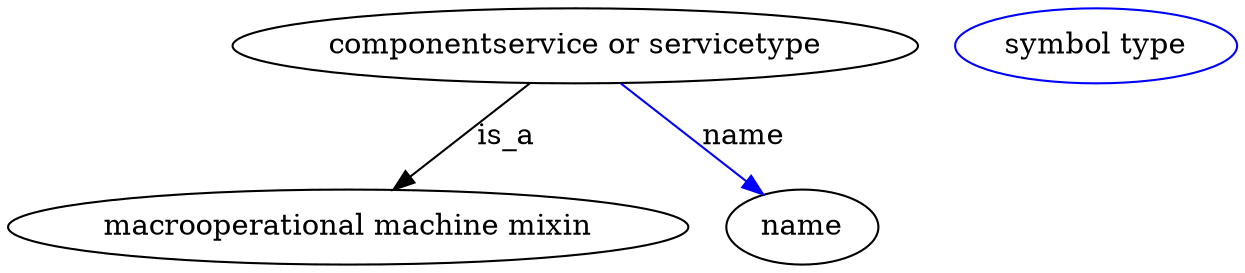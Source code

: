 digraph {
	graph [bb="0,0,589.73,123"];
	node [label="\N"];
	"componentservice or servicetype"	[height=0.5,
		label="componentservice or servicetype",
		pos="272.14,105",
		width=4.5677];
	"macrooperational machine mixin"	[height=0.5,
		pos="163.14,18",
		width=4.5315];
	"componentservice or servicetype" -> "macrooperational machine mixin"	[label=is_a,
		lp="239.14,61.5",
		pos="e,184.89,35.967 250.34,87.003 233.85,74.147 211.03,56.351 192.87,42.188"];
	name	[height=0.5,
		pos="381.14,18",
		width=1.011];
	"componentservice or servicetype" -> name	[color=blue,
		label=name,
		lp="353.14,61.5",
		pos="e,362.29,33.699 293.93,87.003 311.28,73.475 335.64,54.476 354.21,39.997",
		style=solid];
	"macrooperational machine mixin_name"	[color=blue,
		height=0.5,
		label="symbol type",
		pos="522.14,105",
		width=1.8776];
}
